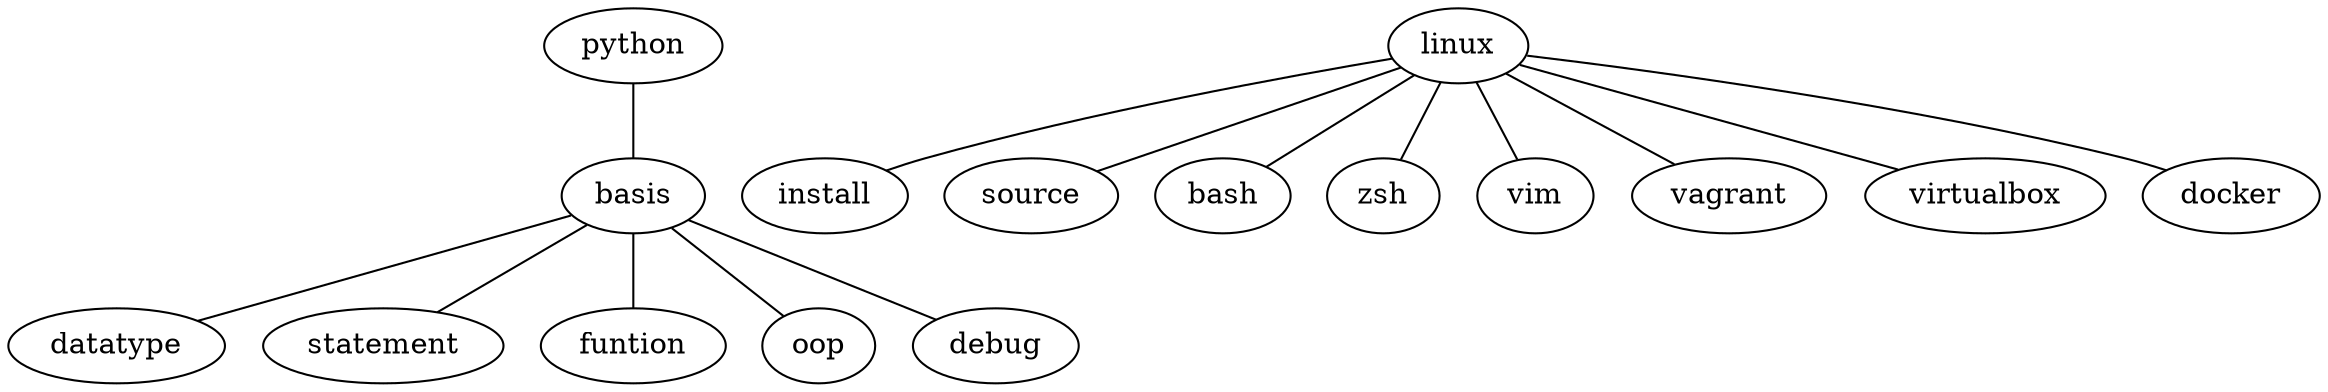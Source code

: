graph {
    {rank=same;python;linux};
    linux -- {
        install;source;bash;zsh;vim;vagrant;virtualbox;docker;
    };
    python -- {
        basis;
    }
    basis -- {
        datatype;statement;funtion;oop;debug
    };
}
